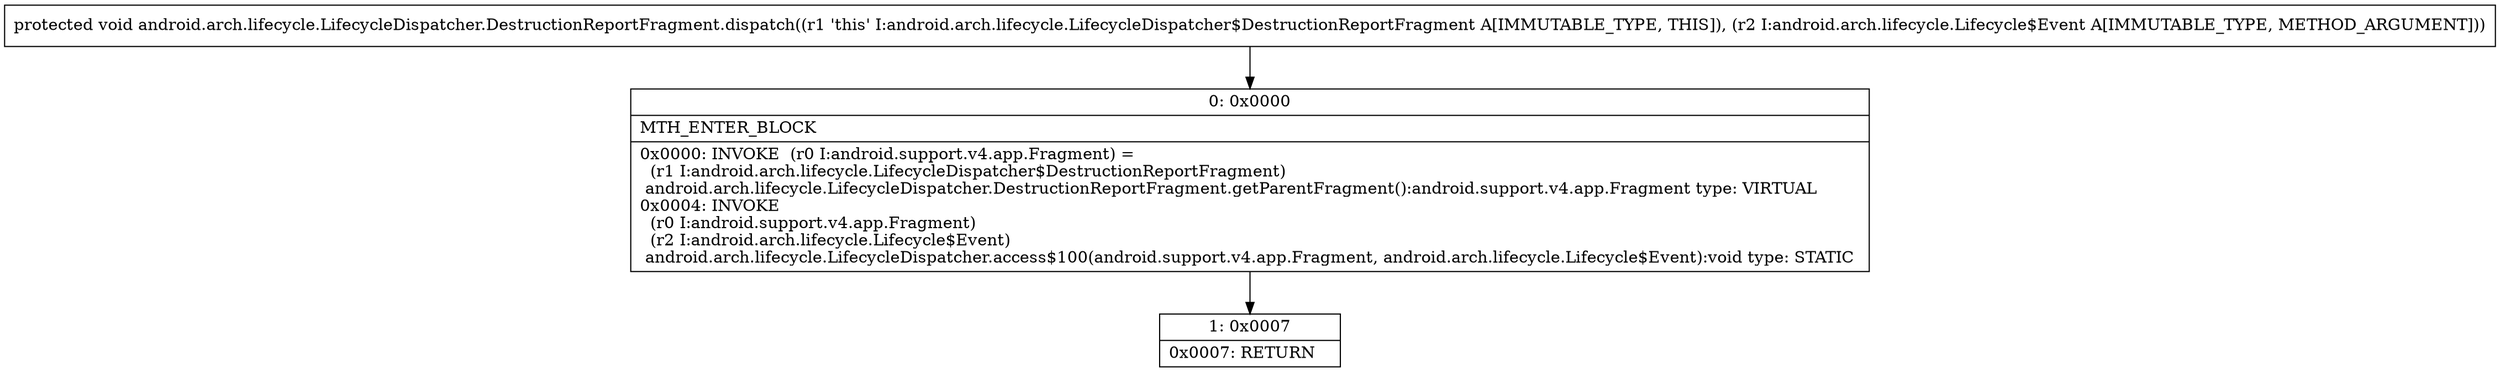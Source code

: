 digraph "CFG forandroid.arch.lifecycle.LifecycleDispatcher.DestructionReportFragment.dispatch(Landroid\/arch\/lifecycle\/Lifecycle$Event;)V" {
Node_0 [shape=record,label="{0\:\ 0x0000|MTH_ENTER_BLOCK\l|0x0000: INVOKE  (r0 I:android.support.v4.app.Fragment) = \l  (r1 I:android.arch.lifecycle.LifecycleDispatcher$DestructionReportFragment)\l android.arch.lifecycle.LifecycleDispatcher.DestructionReportFragment.getParentFragment():android.support.v4.app.Fragment type: VIRTUAL \l0x0004: INVOKE  \l  (r0 I:android.support.v4.app.Fragment)\l  (r2 I:android.arch.lifecycle.Lifecycle$Event)\l android.arch.lifecycle.LifecycleDispatcher.access$100(android.support.v4.app.Fragment, android.arch.lifecycle.Lifecycle$Event):void type: STATIC \l}"];
Node_1 [shape=record,label="{1\:\ 0x0007|0x0007: RETURN   \l}"];
MethodNode[shape=record,label="{protected void android.arch.lifecycle.LifecycleDispatcher.DestructionReportFragment.dispatch((r1 'this' I:android.arch.lifecycle.LifecycleDispatcher$DestructionReportFragment A[IMMUTABLE_TYPE, THIS]), (r2 I:android.arch.lifecycle.Lifecycle$Event A[IMMUTABLE_TYPE, METHOD_ARGUMENT])) }"];
MethodNode -> Node_0;
Node_0 -> Node_1;
}

